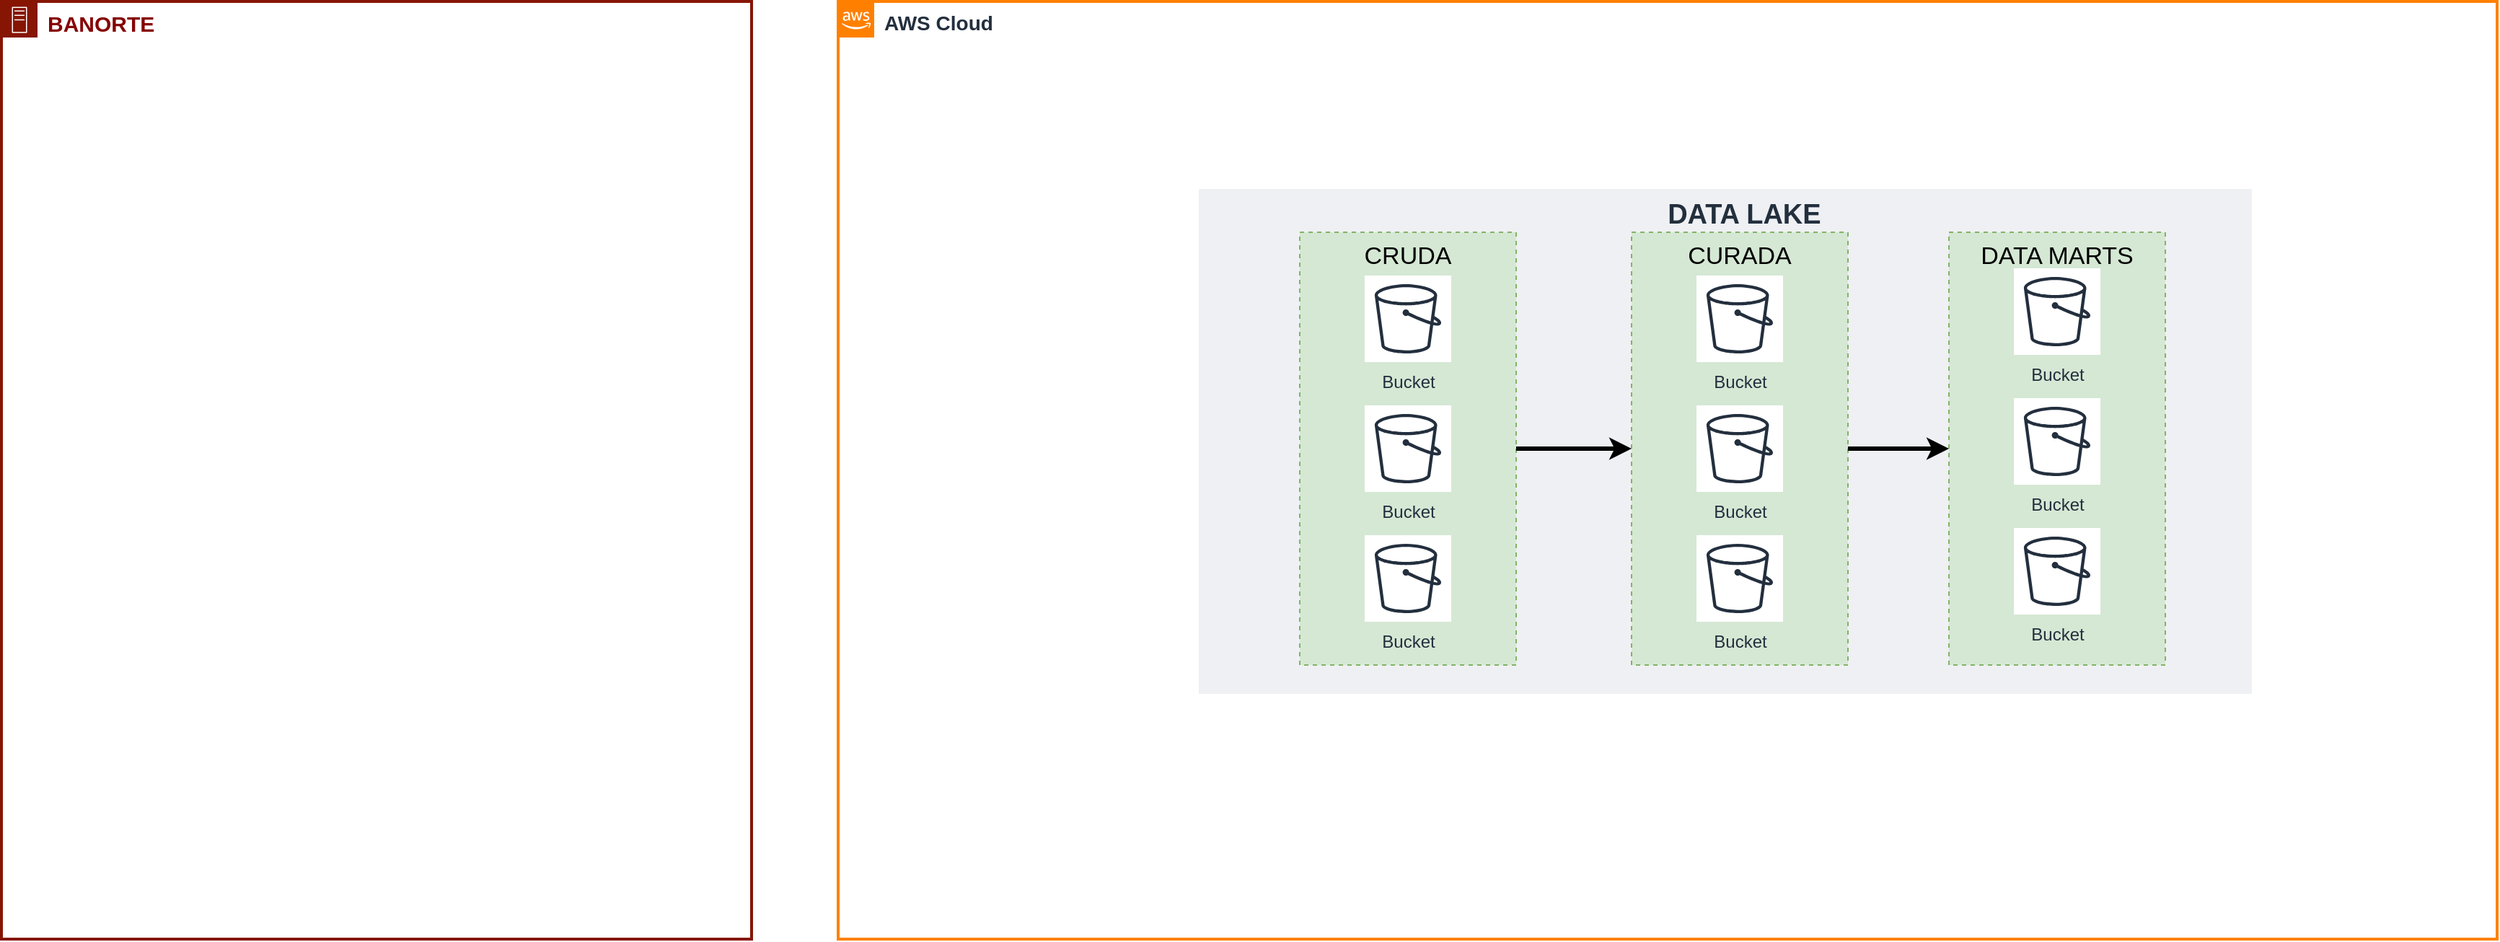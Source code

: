 <mxfile version="22.0.4" type="github">
  <diagram name="Página-1" id="IShoV4XyDB_bVi-w6TAJ">
    <mxGraphModel dx="1173" dy="645" grid="1" gridSize="10" guides="1" tooltips="1" connect="1" arrows="1" fold="1" page="1" pageScale="1" pageWidth="1654" pageHeight="1169" math="0" shadow="0">
      <root>
        <mxCell id="0" />
        <mxCell id="1" parent="0" />
        <mxCell id="hxzWcSokCXAnX9aGO5Kh-1" value="&lt;b&gt;&lt;font color=&quot;#860303&quot; style=&quot;font-size: 15px;&quot;&gt;BANORTE&lt;/font&gt;&lt;/b&gt;" style="points=[[0,0],[0.25,0],[0.5,0],[0.75,0],[1,0],[1,0.25],[1,0.5],[1,0.75],[1,1],[0.75,1],[0.5,1],[0.25,1],[0,1],[0,0.75],[0,0.5],[0,0.25]];outlineConnect=0;gradientColor=none;html=1;whiteSpace=wrap;fontSize=12;fontStyle=0;container=1;pointerEvents=0;collapsible=0;recursiveResize=0;shape=mxgraph.aws4.group;grIcon=mxgraph.aws4.group_on_premise;strokeColor=#861504;fillColor=none;verticalAlign=top;align=left;spacingLeft=30;fontColor=#5A6C86;dashed=0;strokeWidth=2;" vertex="1" parent="1">
          <mxGeometry x="40" y="40" width="520" height="650" as="geometry" />
        </mxCell>
        <mxCell id="hxzWcSokCXAnX9aGO5Kh-92" value="&lt;font style=&quot;font-size: 14px;&quot;&gt;&lt;b&gt;AWS Cloud&lt;/b&gt;&lt;/font&gt;" style="points=[[0,0],[0.25,0],[0.5,0],[0.75,0],[1,0],[1,0.25],[1,0.5],[1,0.75],[1,1],[0.75,1],[0.5,1],[0.25,1],[0,1],[0,0.75],[0,0.5],[0,0.25]];outlineConnect=0;gradientColor=none;html=1;whiteSpace=wrap;fontSize=12;fontStyle=0;container=1;pointerEvents=0;collapsible=0;recursiveResize=0;shape=mxgraph.aws4.group;grIcon=mxgraph.aws4.group_aws_cloud_alt;strokeColor=#FF8000;fillColor=none;verticalAlign=top;align=left;spacingLeft=30;fontColor=#232F3E;dashed=0;strokeWidth=2;" vertex="1" parent="1">
          <mxGeometry x="620" y="40" width="1150" height="650" as="geometry" />
        </mxCell>
        <mxCell id="hxzWcSokCXAnX9aGO5Kh-96" value="&lt;font style=&quot;font-size: 19px;&quot;&gt;&lt;b&gt;&amp;nbsp; &amp;nbsp; &amp;nbsp;DATA LAKE&lt;/b&gt;&lt;br&gt;&lt;/font&gt;" style="fillColor=#EFF0F3;strokeColor=none;dashed=0;verticalAlign=top;fontStyle=0;fontColor=#232F3D;whiteSpace=wrap;html=1;" vertex="1" parent="hxzWcSokCXAnX9aGO5Kh-92">
          <mxGeometry x="250" y="130" width="730" height="350" as="geometry" />
        </mxCell>
        <mxCell id="hxzWcSokCXAnX9aGO5Kh-98" value="&lt;span style=&quot;font-size: 17px;&quot;&gt;CRUDA&lt;/span&gt;" style="fillColor=#d5e8d4;strokeColor=#82b366;dashed=1;verticalAlign=top;fontStyle=0;whiteSpace=wrap;html=1;" vertex="1" parent="hxzWcSokCXAnX9aGO5Kh-92">
          <mxGeometry x="320" y="160" width="150" height="300" as="geometry" />
        </mxCell>
        <mxCell id="hxzWcSokCXAnX9aGO5Kh-99" value="Bucket" style="sketch=0;outlineConnect=0;fontColor=#232F3E;gradientColor=none;strokeColor=#232F3E;fillColor=#ffffff;dashed=0;verticalLabelPosition=bottom;verticalAlign=top;align=center;html=1;fontSize=12;fontStyle=0;aspect=fixed;shape=mxgraph.aws4.resourceIcon;resIcon=mxgraph.aws4.bucket;" vertex="1" parent="hxzWcSokCXAnX9aGO5Kh-92">
          <mxGeometry x="365" y="190" width="60" height="60" as="geometry" />
        </mxCell>
        <mxCell id="hxzWcSokCXAnX9aGO5Kh-100" value="Bucket" style="sketch=0;outlineConnect=0;fontColor=#232F3E;gradientColor=none;strokeColor=#232F3E;fillColor=#ffffff;dashed=0;verticalLabelPosition=bottom;verticalAlign=top;align=center;html=1;fontSize=12;fontStyle=0;aspect=fixed;shape=mxgraph.aws4.resourceIcon;resIcon=mxgraph.aws4.bucket;" vertex="1" parent="hxzWcSokCXAnX9aGO5Kh-92">
          <mxGeometry x="365" y="280" width="60" height="60" as="geometry" />
        </mxCell>
        <mxCell id="hxzWcSokCXAnX9aGO5Kh-101" value="Bucket" style="sketch=0;outlineConnect=0;fontColor=#232F3E;gradientColor=none;strokeColor=#232F3E;fillColor=#ffffff;dashed=0;verticalLabelPosition=bottom;verticalAlign=top;align=center;html=1;fontSize=12;fontStyle=0;aspect=fixed;shape=mxgraph.aws4.resourceIcon;resIcon=mxgraph.aws4.bucket;" vertex="1" parent="hxzWcSokCXAnX9aGO5Kh-92">
          <mxGeometry x="365" y="370" width="60" height="60" as="geometry" />
        </mxCell>
        <mxCell id="hxzWcSokCXAnX9aGO5Kh-103" value="&lt;span style=&quot;font-size: 17px;&quot;&gt;CURADA&lt;/span&gt;" style="fillColor=#d5e8d4;strokeColor=#82b366;dashed=1;verticalAlign=top;fontStyle=0;whiteSpace=wrap;html=1;" vertex="1" parent="hxzWcSokCXAnX9aGO5Kh-92">
          <mxGeometry x="550" y="160" width="150" height="300" as="geometry" />
        </mxCell>
        <mxCell id="hxzWcSokCXAnX9aGO5Kh-97" style="edgeStyle=orthogonalEdgeStyle;rounded=0;orthogonalLoop=1;jettySize=auto;html=1;entryX=0;entryY=0.5;entryDx=0;entryDy=0;strokeWidth=3;" edge="1" parent="hxzWcSokCXAnX9aGO5Kh-92" source="hxzWcSokCXAnX9aGO5Kh-98" target="hxzWcSokCXAnX9aGO5Kh-103">
          <mxGeometry relative="1" as="geometry" />
        </mxCell>
        <mxCell id="hxzWcSokCXAnX9aGO5Kh-104" value="Bucket" style="sketch=0;outlineConnect=0;fontColor=#232F3E;gradientColor=none;strokeColor=#232F3E;fillColor=#ffffff;dashed=0;verticalLabelPosition=bottom;verticalAlign=top;align=center;html=1;fontSize=12;fontStyle=0;aspect=fixed;shape=mxgraph.aws4.resourceIcon;resIcon=mxgraph.aws4.bucket;" vertex="1" parent="hxzWcSokCXAnX9aGO5Kh-92">
          <mxGeometry x="595" y="190" width="60" height="60" as="geometry" />
        </mxCell>
        <mxCell id="hxzWcSokCXAnX9aGO5Kh-105" value="Bucket" style="sketch=0;outlineConnect=0;fontColor=#232F3E;gradientColor=none;strokeColor=#232F3E;fillColor=#ffffff;dashed=0;verticalLabelPosition=bottom;verticalAlign=top;align=center;html=1;fontSize=12;fontStyle=0;aspect=fixed;shape=mxgraph.aws4.resourceIcon;resIcon=mxgraph.aws4.bucket;" vertex="1" parent="hxzWcSokCXAnX9aGO5Kh-92">
          <mxGeometry x="595" y="280" width="60" height="60" as="geometry" />
        </mxCell>
        <mxCell id="hxzWcSokCXAnX9aGO5Kh-106" value="Bucket" style="sketch=0;outlineConnect=0;fontColor=#232F3E;gradientColor=none;strokeColor=#232F3E;fillColor=#ffffff;dashed=0;verticalLabelPosition=bottom;verticalAlign=top;align=center;html=1;fontSize=12;fontStyle=0;aspect=fixed;shape=mxgraph.aws4.resourceIcon;resIcon=mxgraph.aws4.bucket;" vertex="1" parent="hxzWcSokCXAnX9aGO5Kh-92">
          <mxGeometry x="595" y="370" width="60" height="60" as="geometry" />
        </mxCell>
        <mxCell id="hxzWcSokCXAnX9aGO5Kh-107" value="&lt;span style=&quot;font-size: 17px;&quot;&gt;DATA MARTS&lt;/span&gt;" style="fillColor=#d5e8d4;strokeColor=#82b366;dashed=1;verticalAlign=top;fontStyle=0;whiteSpace=wrap;html=1;" vertex="1" parent="hxzWcSokCXAnX9aGO5Kh-92">
          <mxGeometry x="770" y="160" width="150" height="300" as="geometry" />
        </mxCell>
        <mxCell id="hxzWcSokCXAnX9aGO5Kh-102" style="edgeStyle=orthogonalEdgeStyle;rounded=0;orthogonalLoop=1;jettySize=auto;html=1;entryX=0;entryY=0.5;entryDx=0;entryDy=0;strokeWidth=3;" edge="1" parent="hxzWcSokCXAnX9aGO5Kh-92" source="hxzWcSokCXAnX9aGO5Kh-103" target="hxzWcSokCXAnX9aGO5Kh-107">
          <mxGeometry relative="1" as="geometry" />
        </mxCell>
        <mxCell id="hxzWcSokCXAnX9aGO5Kh-108" value="Bucket" style="sketch=0;outlineConnect=0;fontColor=#232F3E;gradientColor=none;strokeColor=#232F3E;fillColor=#ffffff;dashed=0;verticalLabelPosition=bottom;verticalAlign=top;align=center;html=1;fontSize=12;fontStyle=0;aspect=fixed;shape=mxgraph.aws4.resourceIcon;resIcon=mxgraph.aws4.bucket;" vertex="1" parent="hxzWcSokCXAnX9aGO5Kh-92">
          <mxGeometry x="815" y="185" width="60" height="60" as="geometry" />
        </mxCell>
        <mxCell id="hxzWcSokCXAnX9aGO5Kh-109" value="Bucket" style="sketch=0;outlineConnect=0;fontColor=#232F3E;gradientColor=none;strokeColor=#232F3E;fillColor=#ffffff;dashed=0;verticalLabelPosition=bottom;verticalAlign=top;align=center;html=1;fontSize=12;fontStyle=0;aspect=fixed;shape=mxgraph.aws4.resourceIcon;resIcon=mxgraph.aws4.bucket;" vertex="1" parent="hxzWcSokCXAnX9aGO5Kh-92">
          <mxGeometry x="815" y="275" width="60" height="60" as="geometry" />
        </mxCell>
        <mxCell id="hxzWcSokCXAnX9aGO5Kh-110" value="Bucket" style="sketch=0;outlineConnect=0;fontColor=#232F3E;gradientColor=none;strokeColor=#232F3E;fillColor=#ffffff;dashed=0;verticalLabelPosition=bottom;verticalAlign=top;align=center;html=1;fontSize=12;fontStyle=0;aspect=fixed;shape=mxgraph.aws4.resourceIcon;resIcon=mxgraph.aws4.bucket;" vertex="1" parent="hxzWcSokCXAnX9aGO5Kh-92">
          <mxGeometry x="815" y="365" width="60" height="60" as="geometry" />
        </mxCell>
      </root>
    </mxGraphModel>
  </diagram>
</mxfile>
